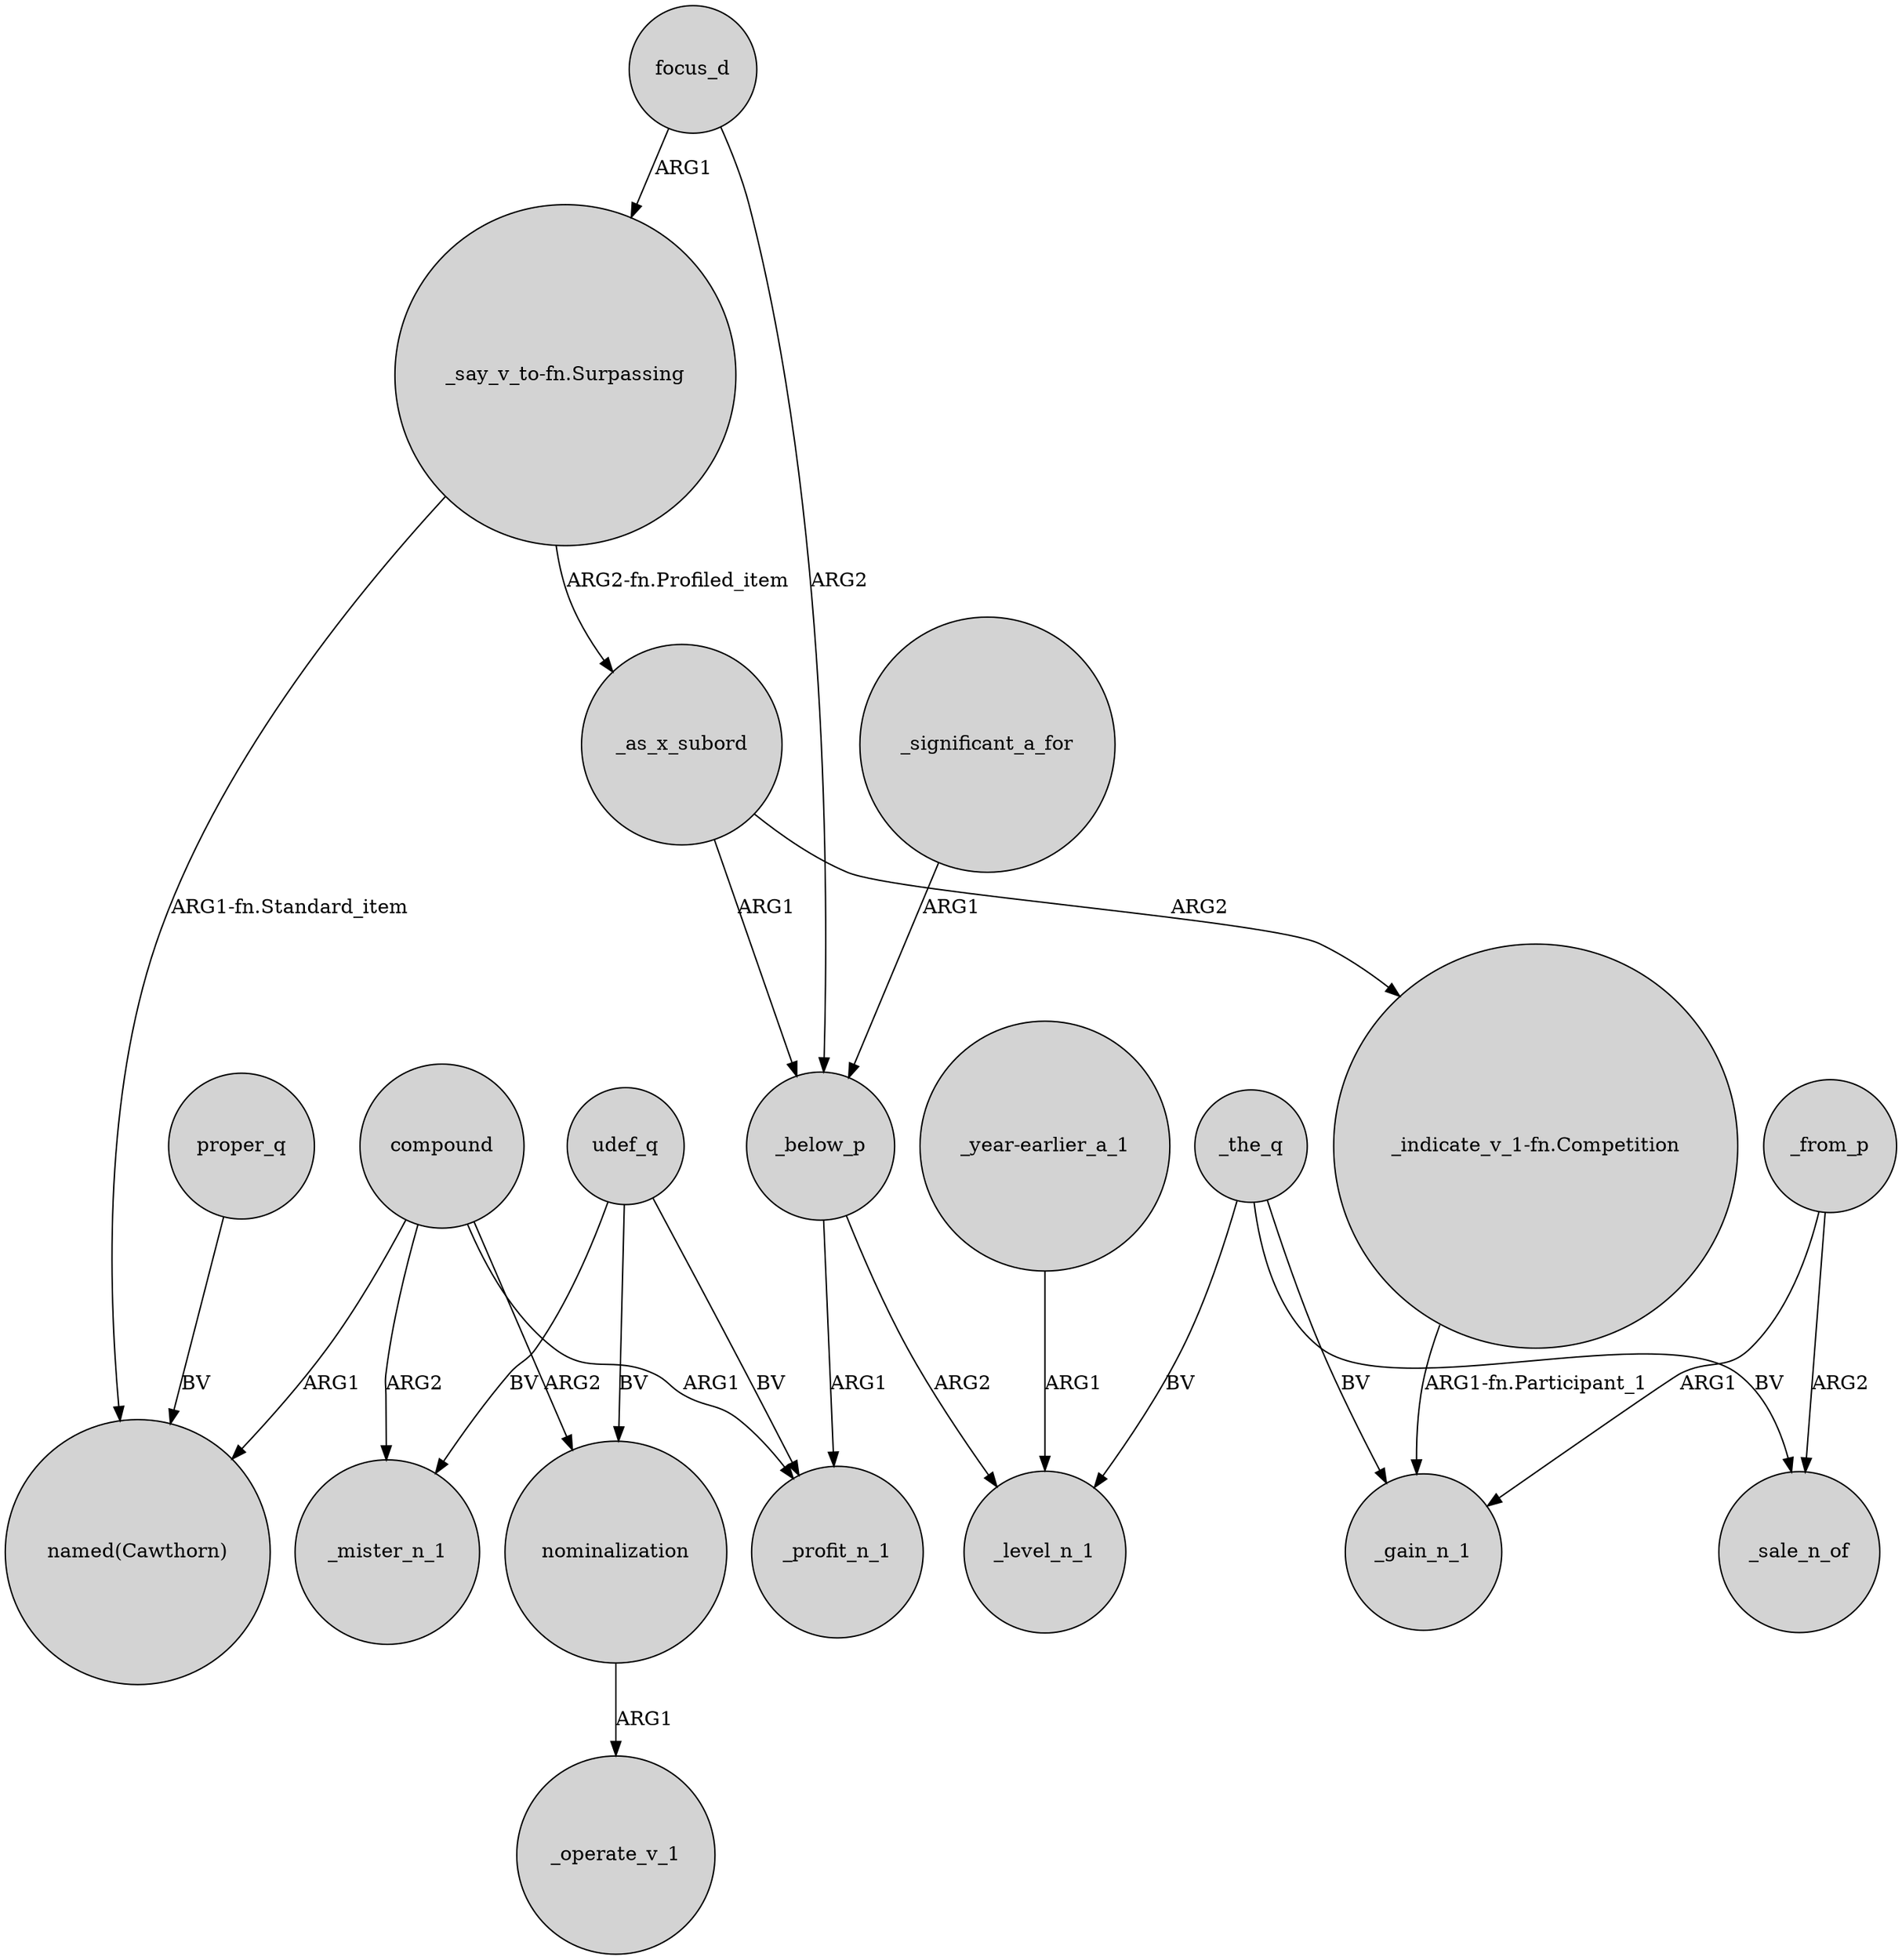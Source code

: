 digraph {
	node [shape=circle style=filled]
	"_say_v_to-fn.Surpassing" -> "named(Cawthorn)" [label="ARG1-fn.Standard_item"]
	_the_q -> _level_n_1 [label=BV]
	compound -> _mister_n_1 [label=ARG2]
	"_indicate_v_1-fn.Competition" -> _gain_n_1 [label="ARG1-fn.Participant_1"]
	_as_x_subord -> _below_p [label=ARG1]
	udef_q -> nominalization [label=BV]
	nominalization -> _operate_v_1 [label=ARG1]
	udef_q -> _profit_n_1 [label=BV]
	udef_q -> _mister_n_1 [label=BV]
	focus_d -> _below_p [label=ARG2]
	_below_p -> _profit_n_1 [label=ARG1]
	_from_p -> _sale_n_of [label=ARG2]
	compound -> nominalization [label=ARG2]
	_the_q -> _gain_n_1 [label=BV]
	compound -> _profit_n_1 [label=ARG1]
	compound -> "named(Cawthorn)" [label=ARG1]
	proper_q -> "named(Cawthorn)" [label=BV]
	"_year-earlier_a_1" -> _level_n_1 [label=ARG1]
	focus_d -> "_say_v_to-fn.Surpassing" [label=ARG1]
	_from_p -> _gain_n_1 [label=ARG1]
	_the_q -> _sale_n_of [label=BV]
	_significant_a_for -> _below_p [label=ARG1]
	_as_x_subord -> "_indicate_v_1-fn.Competition" [label=ARG2]
	"_say_v_to-fn.Surpassing" -> _as_x_subord [label="ARG2-fn.Profiled_item"]
	_below_p -> _level_n_1 [label=ARG2]
}
